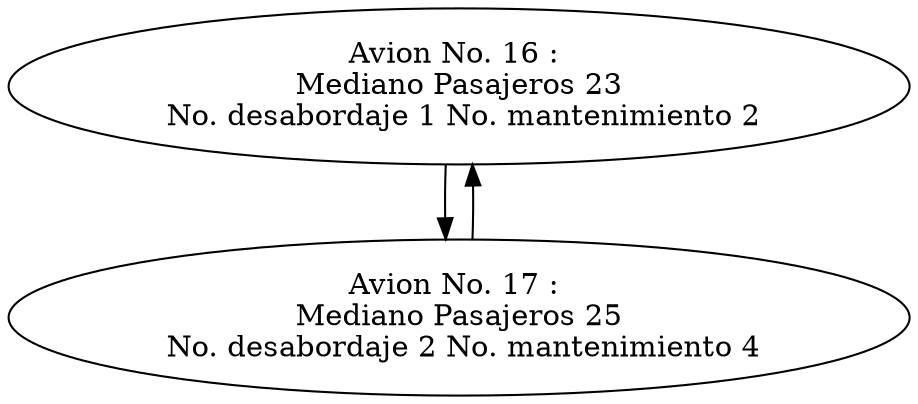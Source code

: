 digraph listadoble {
nodo1203554635[label="Avion No. 16 : 
Mediano Pasajeros 23
 No. desabordaje 1 No. mantenimiento 2"];
nodo1203554635->nodo1620722889;
nodo1620722889->nodo1203554635;
nodo1620722889[label="Avion No. 17 : 
Mediano Pasajeros 25
 No. desabordaje 2 No. mantenimiento 4"];

}
